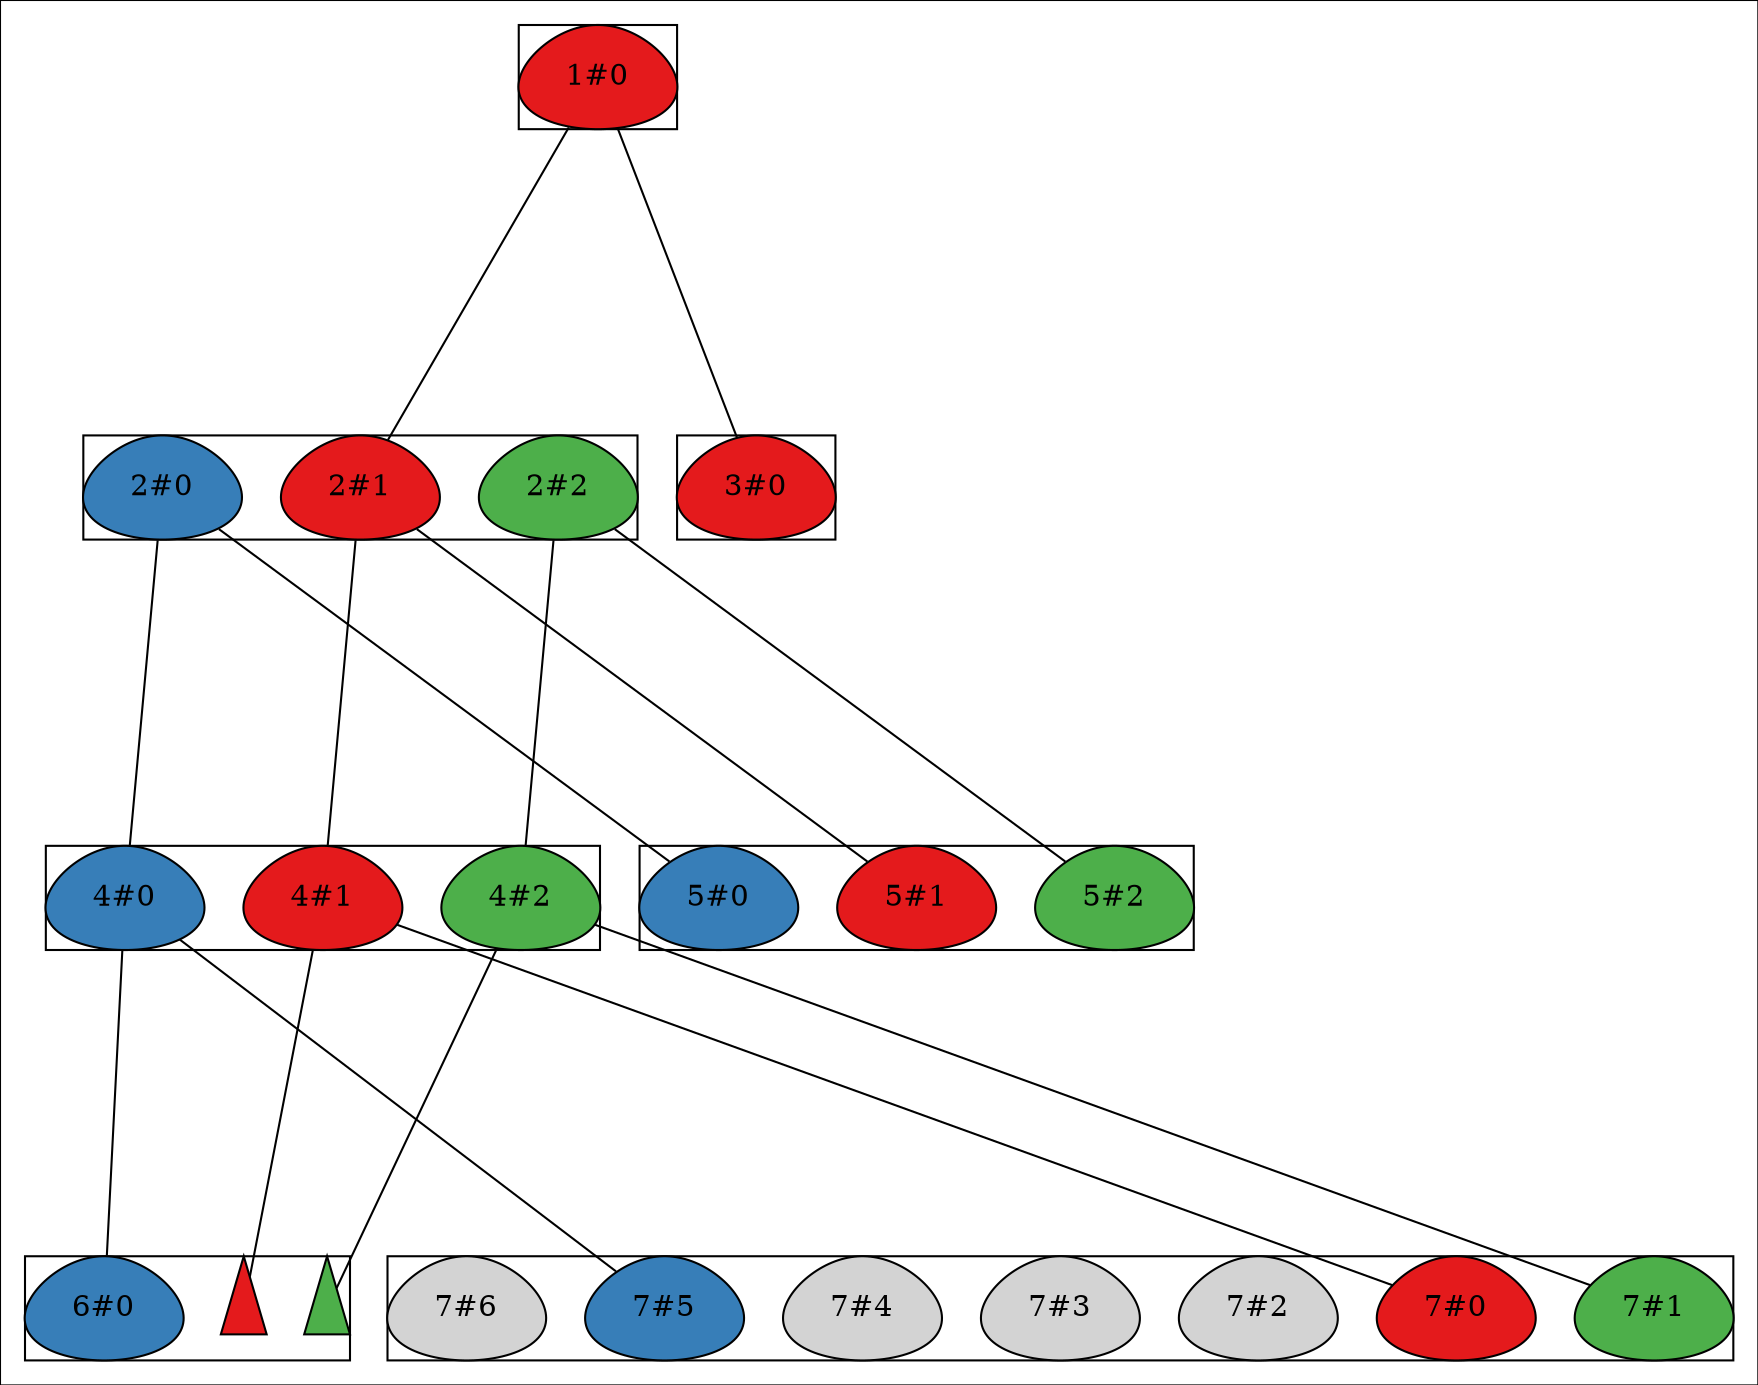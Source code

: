 strict digraph G {
colorscheme=set13;
directed=True;
margin="0.0";
newrank=True;
outputorder=edgesfirst;
rankdir=TB;
splines=False;
"1#0" [colorscheme=set13, fillcolor=1, height="0.7", label="1#0", shape=egg, style=filled, width=1];
subgraph cluster_1 {
label="";
rank=same;
"1#0";
}

"2#0" [colorscheme=set13, fillcolor=2, height="0.7", label="2#0", shape=egg, style=filled, width=1];
"2#1" [colorscheme=set13, fillcolor=1, height="0.7", label="2#1", shape=egg, style=filled, width=1];
"2#2" [colorscheme=set13, fillcolor=3, height="0.7", label="2#2", shape=egg, style=filled, width=1];
subgraph cluster_2 {
label="";
rank=same;
"2#0";
"2#1";
"2#2";
}

"3#0" [colorscheme=set13, fillcolor=1, height="0.7", label="3#0", shape=egg, style=filled, width=1];
subgraph cluster_3 {
label="";
rank=sink;
"3#0";
}

"4#0" [colorscheme=set13, fillcolor=2, height="0.7", label="4#0", shape=egg, style=filled, width=1];
"4#1" [colorscheme=set13, fillcolor=1, height="0.7", label="4#1", shape=egg, style=filled, width=1];
"4#2" [colorscheme=set13, fillcolor=3, height="0.7", label="4#2", shape=egg, style=filled, width=1];
subgraph cluster_4 {
label="";
rank=same;
"4#0";
"4#1";
"4#2";
}

"5#0" [colorscheme=set13, fillcolor=2, height="0.7", label="5#0", shape=egg, style=filled, width=1];
"5#1" [colorscheme=set13, fillcolor=1, height="0.7", label="5#1", shape=egg, style=filled, width=1];
"5#2" [colorscheme=set13, fillcolor=3, height="0.7", label="5#2", shape=egg, style=filled, width=1];
subgraph cluster_5 {
label="";
rank=sink;
"5#0";
"5#1";
"5#2";
}

"6#0" [colorscheme=set13, fillcolor=2, height="0.7", label="6#0", shape=egg, style=filled, width=1];
"6#0_death" [colorscheme=set13, fillcolor=1, height="0.7", label="", shape=triangle, style=filled, width="0.3"];
"6#1_death" [colorscheme=set13, fillcolor=3, height="0.7", label="", shape=triangle, style=filled, width="0.3"];
subgraph cluster_6 {
label="";
rank=sink;
"6#0";
"6#0_death";
"6#1_death";
}

"7#0" [colorscheme=set13, fillcolor=1, height="0.7", label="7#0", shape=egg, style=filled, width=1];
"7#1" [colorscheme=set13, fillcolor=3, height="0.7", label="7#1", shape=egg, style=filled, width=1];
"7#2" [height="0.7", label="7#2", shape=egg, style=filled, width=1];
"7#3" [height="0.7", label="7#3", shape=egg, style=filled, width=1];
"7#4" [height="0.7", label="7#4", shape=egg, style=filled, width=1];
"7#5" [colorscheme=set13, fillcolor=2, height="0.7", label="7#5", shape=egg, style=filled, width=1];
"7#6" [height="0.7", label="7#6", shape=egg, style=filled, width=1];
subgraph cluster_7 {
label="";
rank=sink;
"7#0";
"7#1";
"7#2";
"7#3";
"7#4";
"7#5";
"7#6";
}

"1#0" -> "2#1"  [dir=none, minlen=4, weight=1];
"1#0" -> "3#0"  [dir=none, minlen=4, weight=1];
"2#0" -> "4#0"  [dir=none, minlen=4, weight=1];
"2#0" -> "5#0"  [dir=none, minlen=4, weight=1];
"2#1" -> "4#1"  [dir=none, minlen=4, weight=1];
"2#1" -> "5#1"  [dir=none, minlen=4, weight=1];
"2#2" -> "4#2"  [dir=none, minlen=4, weight=1];
"2#2" -> "5#2"  [dir=none, minlen=4, weight=1];
"4#0" -> "6#0"  [dir=none, minlen=4, weight=1];
"4#0" -> "7#5"  [dir=none, minlen=4, weight=1];
"4#1" -> "7#0"  [dir=none, minlen=4, weight=1];
"4#1" -> "6#0_death"  [dir=none, minlen=4, weight=1];
"4#2" -> "7#1"  [dir=none, minlen=4, weight=1];
"4#2" -> "6#1_death"  [dir=none, minlen=4, weight=1];
}
